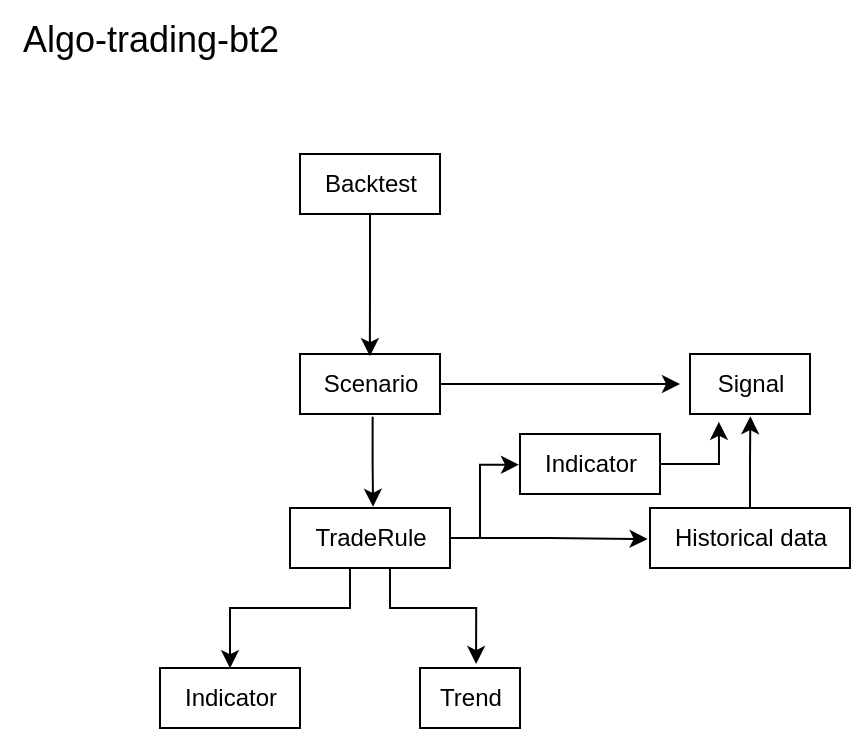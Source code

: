 <mxfile version="22.1.22" type="embed">
  <diagram id="koiKT3Q88GvUnwr6oLdF" name="Page-1">
    <mxGraphModel dx="890" dy="706" grid="1" gridSize="10" guides="1" tooltips="1" connect="1" arrows="1" fold="1" page="1" pageScale="1" pageWidth="850" pageHeight="1100" math="0" shadow="0">
      <root>
        <mxCell id="0" />
        <mxCell id="1" parent="0" />
        <mxCell id="2" value="Algo-trading-bt2" style="text;html=1;align=center;verticalAlign=middle;resizable=0;points=[];autosize=1;strokeColor=none;fillColor=none;fontSize=18;" parent="1" vertex="1">
          <mxGeometry x="20" y="3" width="150" height="40" as="geometry" />
        </mxCell>
        <mxCell id="7" value="TradeRule" style="text;html=1;align=center;verticalAlign=middle;resizable=0;points=[];autosize=1;strokeColor=default;fillColor=none;" parent="1" vertex="1">
          <mxGeometry x="165" y="257" width="80" height="30" as="geometry" />
        </mxCell>
        <mxCell id="8" value="Indicator" style="text;html=1;align=center;verticalAlign=middle;resizable=0;points=[];autosize=1;strokeColor=default;fillColor=none;" parent="1" vertex="1">
          <mxGeometry x="100" y="337" width="70" height="30" as="geometry" />
        </mxCell>
        <mxCell id="30" style="edgeStyle=orthogonalEdgeStyle;rounded=0;orthogonalLoop=1;jettySize=auto;html=1;" edge="1" parent="1" source="10">
          <mxGeometry relative="1" as="geometry">
            <mxPoint x="360" y="195" as="targetPoint" />
          </mxGeometry>
        </mxCell>
        <mxCell id="10" value="Scenario" style="text;html=1;align=center;verticalAlign=middle;resizable=0;points=[];autosize=1;strokeColor=default;fillColor=none;" parent="1" vertex="1">
          <mxGeometry x="170" y="180" width="70" height="30" as="geometry" />
        </mxCell>
        <mxCell id="12" style="edgeStyle=orthogonalEdgeStyle;rounded=0;orthogonalLoop=1;jettySize=auto;html=1;entryX=0.519;entryY=-0.02;entryDx=0;entryDy=0;entryPerimeter=0;exitX=0.519;exitY=1.047;exitDx=0;exitDy=0;exitPerimeter=0;" parent="1" source="10" target="7" edge="1">
          <mxGeometry relative="1" as="geometry" />
        </mxCell>
        <mxCell id="13" style="edgeStyle=orthogonalEdgeStyle;rounded=0;orthogonalLoop=1;jettySize=auto;html=1;entryX=0.513;entryY=0.003;entryDx=0;entryDy=0;entryPerimeter=0;" parent="1" source="7" target="8" edge="1">
          <mxGeometry relative="1" as="geometry">
            <Array as="points">
              <mxPoint x="195" y="307" />
              <mxPoint x="135" y="307" />
              <mxPoint x="135" y="337" />
            </Array>
          </mxGeometry>
        </mxCell>
        <mxCell id="15" value="Trend" style="text;html=1;align=center;verticalAlign=middle;resizable=0;points=[];autosize=1;strokeColor=default;fillColor=none;" parent="1" vertex="1">
          <mxGeometry x="230" y="337" width="50" height="30" as="geometry" />
        </mxCell>
        <mxCell id="16" style="edgeStyle=orthogonalEdgeStyle;rounded=0;orthogonalLoop=1;jettySize=auto;html=1;entryX=0.561;entryY=-0.066;entryDx=0;entryDy=0;entryPerimeter=0;" parent="1" source="7" target="15" edge="1">
          <mxGeometry relative="1" as="geometry">
            <Array as="points">
              <mxPoint x="215" y="307" />
              <mxPoint x="258" y="307" />
            </Array>
          </mxGeometry>
        </mxCell>
        <mxCell id="17" value="Backtest" style="text;html=1;align=center;verticalAlign=middle;resizable=0;points=[];autosize=1;strokeColor=default;fillColor=none;" parent="1" vertex="1">
          <mxGeometry x="170" y="80" width="70" height="30" as="geometry" />
        </mxCell>
        <mxCell id="18" style="edgeStyle=orthogonalEdgeStyle;rounded=0;orthogonalLoop=1;jettySize=auto;html=1;entryX=0.499;entryY=0.036;entryDx=0;entryDy=0;entryPerimeter=0;" parent="1" source="17" target="10" edge="1">
          <mxGeometry relative="1" as="geometry" />
        </mxCell>
        <mxCell id="19" value="Signal" style="text;html=1;align=center;verticalAlign=middle;resizable=0;points=[];autosize=1;strokeColor=default;fillColor=none;" vertex="1" parent="1">
          <mxGeometry x="365" y="180" width="60" height="30" as="geometry" />
        </mxCell>
        <mxCell id="21" value="Historical data" style="text;html=1;align=center;verticalAlign=middle;resizable=0;points=[];autosize=1;strokeColor=default;fillColor=none;" vertex="1" parent="1">
          <mxGeometry x="345" y="257" width="100" height="30" as="geometry" />
        </mxCell>
        <mxCell id="22" style="edgeStyle=orthogonalEdgeStyle;rounded=0;orthogonalLoop=1;jettySize=auto;html=1;entryX=-0.012;entryY=0.517;entryDx=0;entryDy=0;entryPerimeter=0;" edge="1" parent="1" source="7" target="21">
          <mxGeometry relative="1" as="geometry" />
        </mxCell>
        <mxCell id="23" style="edgeStyle=orthogonalEdgeStyle;rounded=0;orthogonalLoop=1;jettySize=auto;html=1;entryX=0.503;entryY=1.036;entryDx=0;entryDy=0;entryPerimeter=0;" edge="1" parent="1" source="21" target="19">
          <mxGeometry relative="1" as="geometry" />
        </mxCell>
        <mxCell id="24" value="Indicator" style="text;html=1;align=center;verticalAlign=middle;resizable=0;points=[];autosize=1;strokeColor=default;fillColor=none;" vertex="1" parent="1">
          <mxGeometry x="280" y="220" width="70" height="30" as="geometry" />
        </mxCell>
        <mxCell id="25" style="edgeStyle=orthogonalEdgeStyle;rounded=0;orthogonalLoop=1;jettySize=auto;html=1;entryX=-0.007;entryY=0.512;entryDx=0;entryDy=0;entryPerimeter=0;" edge="1" parent="1" source="7" target="24">
          <mxGeometry relative="1" as="geometry">
            <Array as="points">
              <mxPoint x="260" y="272" />
              <mxPoint x="260" y="235" />
            </Array>
          </mxGeometry>
        </mxCell>
        <mxCell id="29" style="edgeStyle=orthogonalEdgeStyle;rounded=0;orthogonalLoop=1;jettySize=auto;html=1;entryX=0.241;entryY=1.131;entryDx=0;entryDy=0;entryPerimeter=0;" edge="1" parent="1" source="24" target="19">
          <mxGeometry relative="1" as="geometry" />
        </mxCell>
      </root>
    </mxGraphModel>
  </diagram>
</mxfile>
